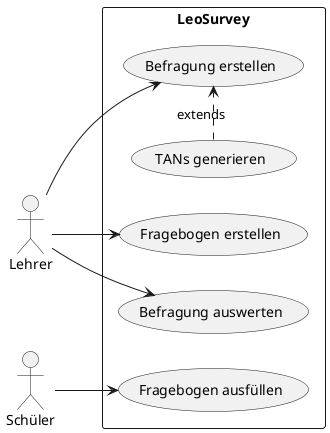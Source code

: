@startuml
left to right direction
actor "Lehrer" as l
actor "Schüler" as s
rectangle LeoSurvey {
    usecase "Fragebogen erstellen" as UC1
    usecase "Befragung erstellen" as UC2
    usecase "TANs generieren" as UC3
    usecase "Befragung auswerten" as UC4
    usecase "Fragebogen ausfüllen" as UC5
    (UC3) .> (UC2) : extends
}

l --> UC1
l --> UC2
l --> UC4
s --> UC5

@enduml